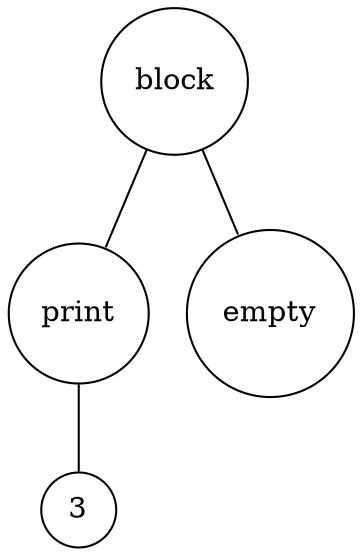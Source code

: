 digraph {
	node [shape=circle]
	"4e4db95b-7029-40fd-8544-18a794bd2bc8" [label=block]
	"1fcdddfc-1489-4d57-a51d-ae230e3a4945" [label=print]
	"c2606924-b523-49e3-9267-8a8d07235745" [label=3]
	"1fcdddfc-1489-4d57-a51d-ae230e3a4945" -> "c2606924-b523-49e3-9267-8a8d07235745" [arrowsize=0]
	"4e4db95b-7029-40fd-8544-18a794bd2bc8" -> "1fcdddfc-1489-4d57-a51d-ae230e3a4945" [arrowsize=0]
	"956edbc9-f0cc-46cb-9133-56ef2b378e04" [label=empty]
	"4e4db95b-7029-40fd-8544-18a794bd2bc8" -> "956edbc9-f0cc-46cb-9133-56ef2b378e04" [arrowsize=0]
}
